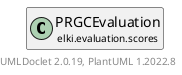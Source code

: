 @startuml
    remove .*\.(Instance|Par|Parameterizer|Factory)$
    set namespaceSeparator none
    hide empty fields
    hide empty methods

    class "<size:14>PRGCEvaluation.Par\n<size:10>elki.evaluation.scores" as elki.evaluation.scores.PRGCEvaluation.Par [[PRGCEvaluation.Par.html]] {
        +make(): PRGCEvaluation
    }

    interface "<size:14>Parameterizer\n<size:10>elki.utilities.optionhandling" as elki.utilities.optionhandling.Parameterizer [[../../utilities/optionhandling/Parameterizer.html]] {
        {abstract} +make(): Object
    }
    class "<size:14>PRGCEvaluation\n<size:10>elki.evaluation.scores" as elki.evaluation.scores.PRGCEvaluation [[PRGCEvaluation.html]]

    elki.utilities.optionhandling.Parameterizer <|.. elki.evaluation.scores.PRGCEvaluation.Par
    elki.evaluation.scores.PRGCEvaluation +-- elki.evaluation.scores.PRGCEvaluation.Par

    center footer UMLDoclet 2.0.19, PlantUML 1.2022.8
@enduml
